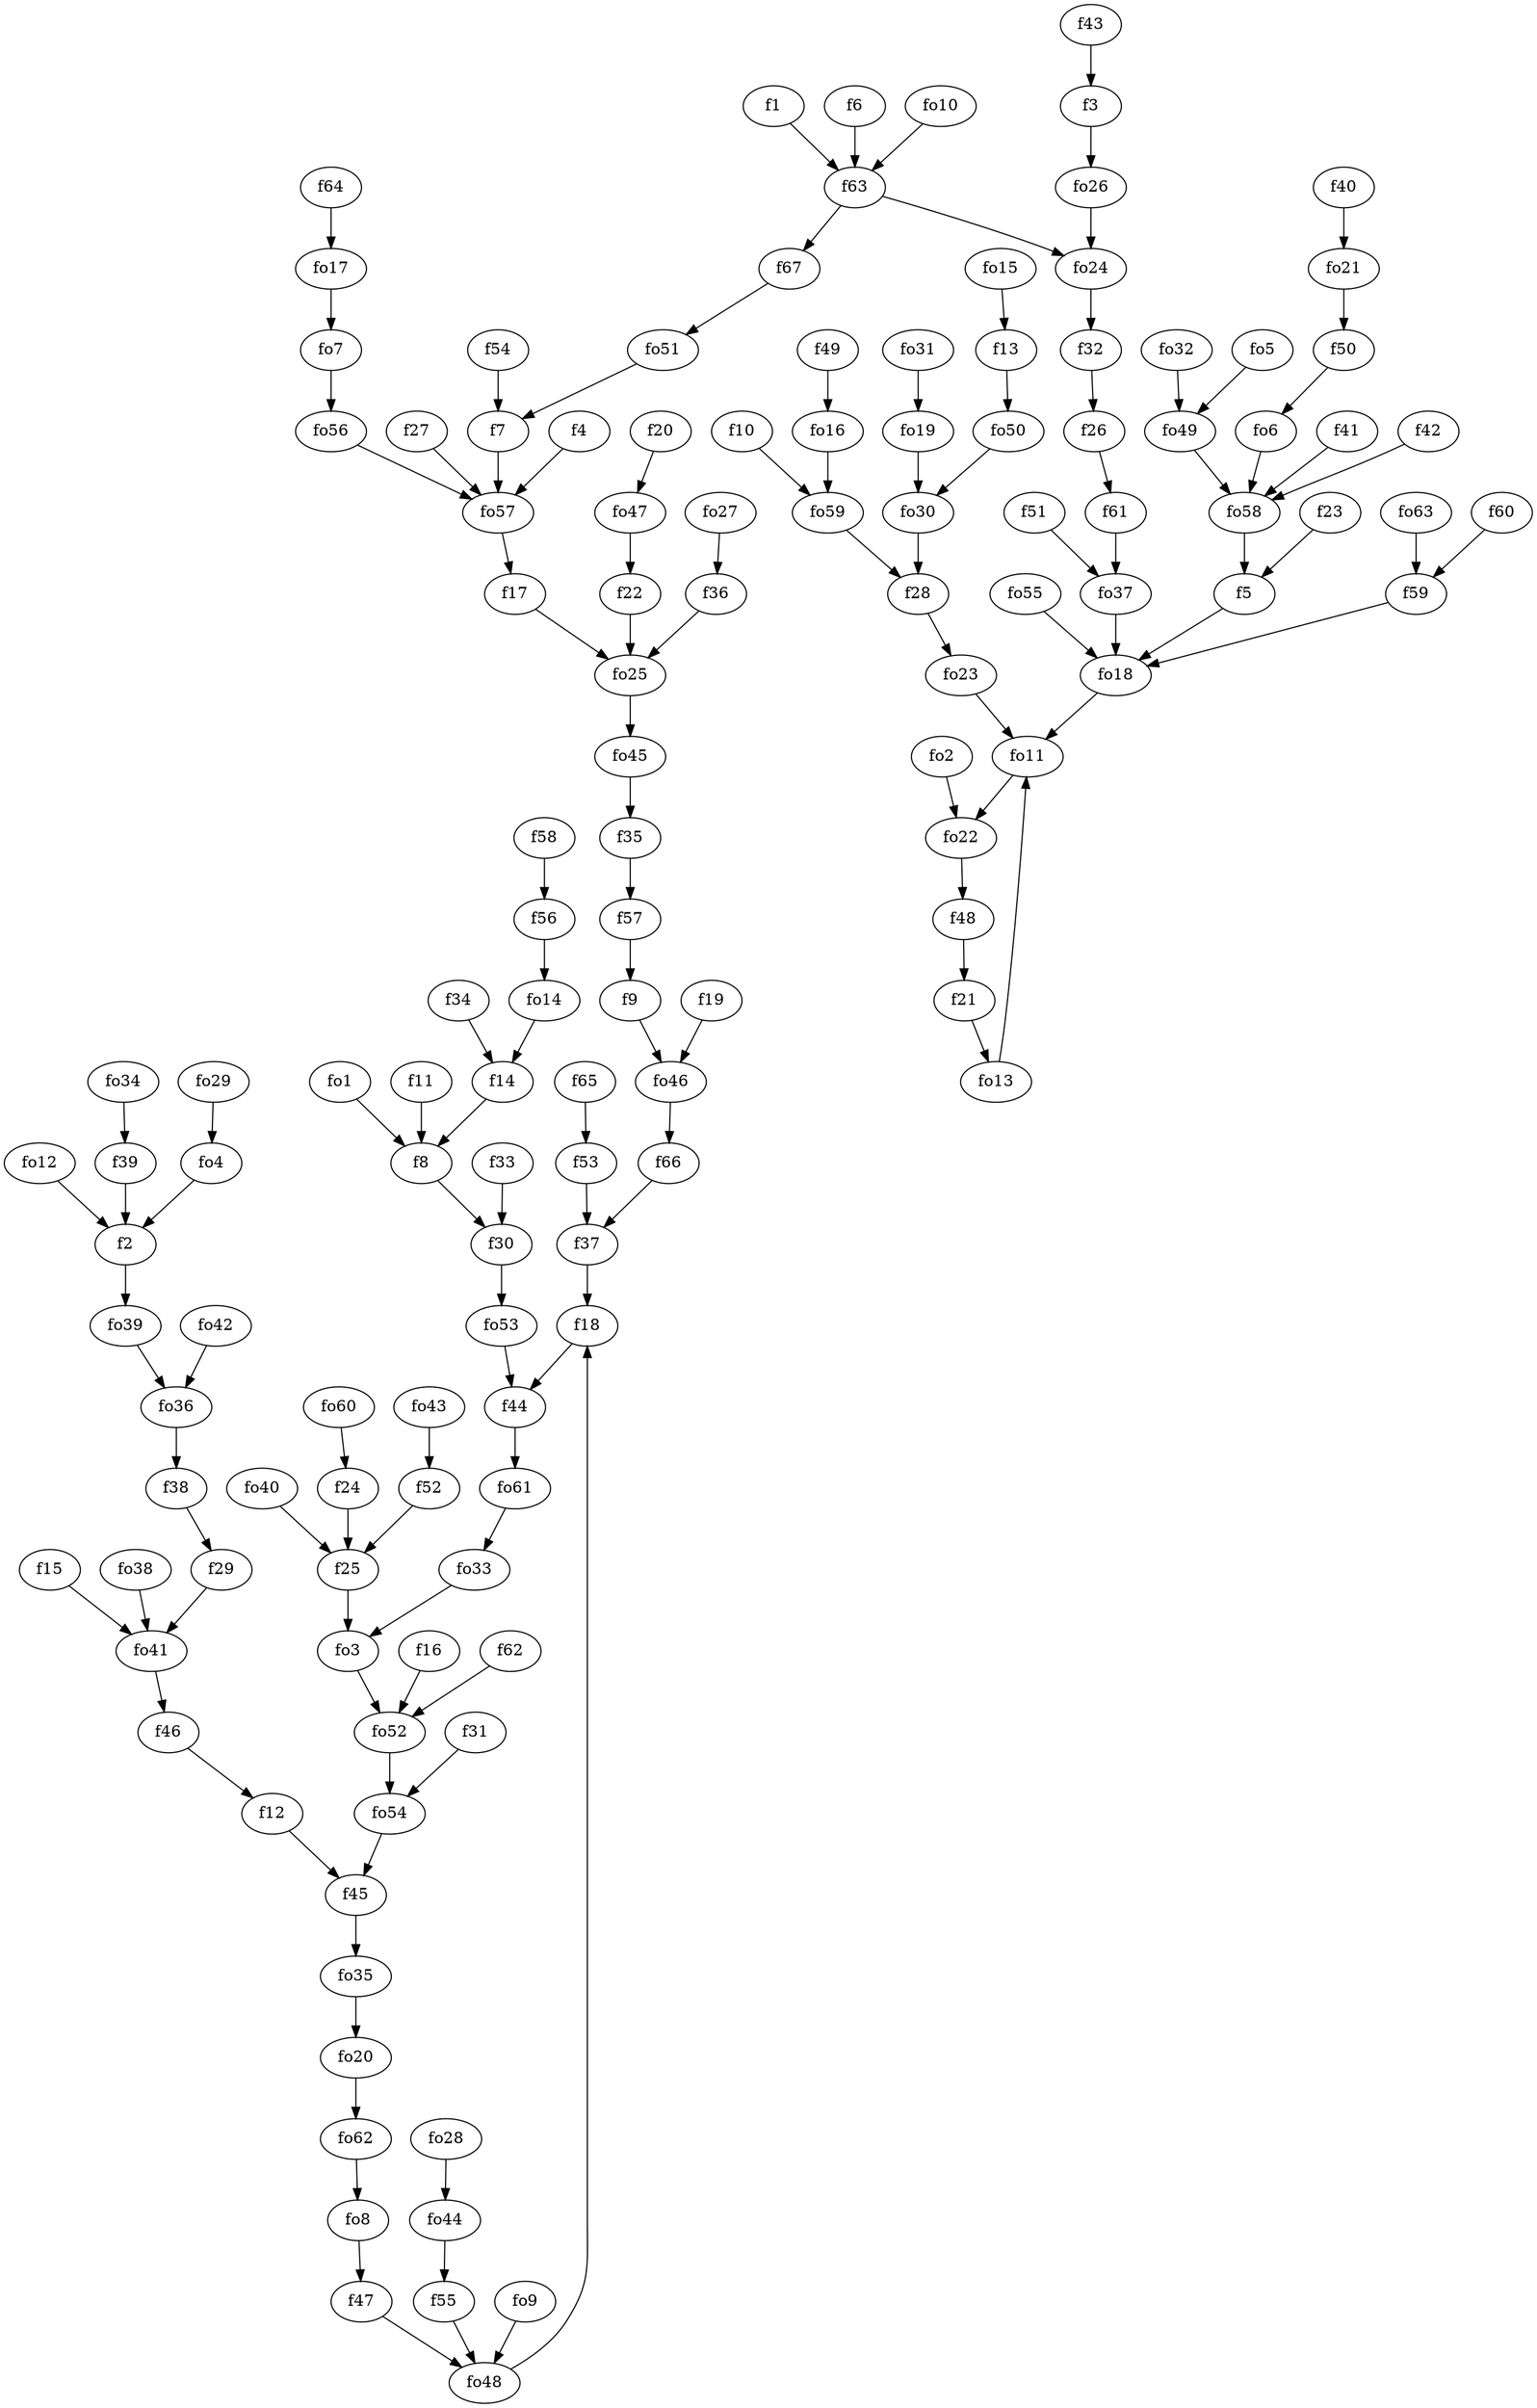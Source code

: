 strict digraph  {
f1;
f2;
f3;
f4;
f5;
f6;
f7;
f8;
f9;
f10;
f11;
f12;
f13;
f14;
f15;
f16;
f17;
f18;
f19;
f20;
f21;
f22;
f23;
f24;
f25;
f26;
f27;
f28;
f29;
f30;
f31;
f32;
f33;
f34;
f35;
f36;
f37;
f38;
f39;
f40;
f41;
f42;
f43;
f44;
f45;
f46;
f47;
f48;
f49;
f50;
f51;
f52;
f53;
f54;
f55;
f56;
f57;
f58;
f59;
f60;
f61;
f62;
f63;
f64;
f65;
f66;
f67;
fo1;
fo2;
fo3;
fo4;
fo5;
fo6;
fo7;
fo8;
fo9;
fo10;
fo11;
fo12;
fo13;
fo14;
fo15;
fo16;
fo17;
fo18;
fo19;
fo20;
fo21;
fo22;
fo23;
fo24;
fo25;
fo26;
fo27;
fo28;
fo29;
fo30;
fo31;
fo32;
fo33;
fo34;
fo35;
fo36;
fo37;
fo38;
fo39;
fo40;
fo41;
fo42;
fo43;
fo44;
fo45;
fo46;
fo47;
fo48;
fo49;
fo50;
fo51;
fo52;
fo53;
fo54;
fo55;
fo56;
fo57;
fo58;
fo59;
fo60;
fo61;
fo62;
fo63;
f1 -> f63  [weight=2];
f2 -> fo39  [weight=2];
f3 -> fo26  [weight=2];
f4 -> fo57  [weight=2];
f5 -> fo18  [weight=2];
f6 -> f63  [weight=2];
f7 -> fo57  [weight=2];
f8 -> f30  [weight=2];
f9 -> fo46  [weight=2];
f10 -> fo59  [weight=2];
f11 -> f8  [weight=2];
f12 -> f45  [weight=2];
f13 -> fo50  [weight=2];
f14 -> f8  [weight=2];
f15 -> fo41  [weight=2];
f16 -> fo52  [weight=2];
f17 -> fo25  [weight=2];
f18 -> f44  [weight=2];
f19 -> fo46  [weight=2];
f20 -> fo47  [weight=2];
f21 -> fo13  [weight=2];
f22 -> fo25  [weight=2];
f23 -> f5  [weight=2];
f24 -> f25  [weight=2];
f25 -> fo3  [weight=2];
f26 -> f61  [weight=2];
f27 -> fo57  [weight=2];
f28 -> fo23  [weight=2];
f29 -> fo41  [weight=2];
f30 -> fo53  [weight=2];
f31 -> fo54  [weight=2];
f32 -> f26  [weight=2];
f33 -> f30  [weight=2];
f34 -> f14  [weight=2];
f35 -> f57  [weight=2];
f36 -> fo25  [weight=2];
f37 -> f18  [weight=2];
f38 -> f29  [weight=2];
f39 -> f2  [weight=2];
f40 -> fo21  [weight=2];
f41 -> fo58  [weight=2];
f42 -> fo58  [weight=2];
f43 -> f3  [weight=2];
f44 -> fo61  [weight=2];
f45 -> fo35  [weight=2];
f46 -> f12  [weight=2];
f47 -> fo48  [weight=2];
f48 -> f21  [weight=2];
f49 -> fo16  [weight=2];
f50 -> fo6  [weight=2];
f51 -> fo37  [weight=2];
f52 -> f25  [weight=2];
f53 -> f37  [weight=2];
f54 -> f7  [weight=2];
f55 -> fo48  [weight=2];
f56 -> fo14  [weight=2];
f57 -> f9  [weight=2];
f58 -> f56  [weight=2];
f59 -> fo18  [weight=2];
f60 -> f59  [weight=2];
f61 -> fo37  [weight=2];
f62 -> fo52  [weight=2];
f63 -> f67  [weight=2];
f63 -> fo24  [weight=2];
f64 -> fo17  [weight=2];
f65 -> f53  [weight=2];
f66 -> f37  [weight=2];
f67 -> fo51  [weight=2];
fo1 -> f8  [weight=2];
fo2 -> fo22  [weight=2];
fo3 -> fo52  [weight=2];
fo4 -> f2  [weight=2];
fo5 -> fo49  [weight=2];
fo6 -> fo58  [weight=2];
fo7 -> fo56  [weight=2];
fo8 -> f47  [weight=2];
fo9 -> fo48  [weight=2];
fo10 -> f63  [weight=2];
fo11 -> fo22  [weight=2];
fo12 -> f2  [weight=2];
fo13 -> fo11  [weight=2];
fo14 -> f14  [weight=2];
fo15 -> f13  [weight=2];
fo16 -> fo59  [weight=2];
fo17 -> fo7  [weight=2];
fo18 -> fo11  [weight=2];
fo19 -> fo30  [weight=2];
fo20 -> fo62  [weight=2];
fo21 -> f50  [weight=2];
fo22 -> f48  [weight=2];
fo23 -> fo11  [weight=2];
fo24 -> f32  [weight=2];
fo25 -> fo45  [weight=2];
fo26 -> fo24  [weight=2];
fo27 -> f36  [weight=2];
fo28 -> fo44  [weight=2];
fo29 -> fo4  [weight=2];
fo30 -> f28  [weight=2];
fo31 -> fo19  [weight=2];
fo32 -> fo49  [weight=2];
fo33 -> fo3  [weight=2];
fo34 -> f39  [weight=2];
fo35 -> fo20  [weight=2];
fo36 -> f38  [weight=2];
fo37 -> fo18  [weight=2];
fo38 -> fo41  [weight=2];
fo39 -> fo36  [weight=2];
fo40 -> f25  [weight=2];
fo41 -> f46  [weight=2];
fo42 -> fo36  [weight=2];
fo43 -> f52  [weight=2];
fo44 -> f55  [weight=2];
fo45 -> f35  [weight=2];
fo46 -> f66  [weight=2];
fo47 -> f22  [weight=2];
fo48 -> f18  [weight=2];
fo49 -> fo58  [weight=2];
fo50 -> fo30  [weight=2];
fo51 -> f7  [weight=2];
fo52 -> fo54  [weight=2];
fo53 -> f44  [weight=2];
fo54 -> f45  [weight=2];
fo55 -> fo18  [weight=2];
fo56 -> fo57  [weight=2];
fo57 -> f17  [weight=2];
fo58 -> f5  [weight=2];
fo59 -> f28  [weight=2];
fo60 -> f24  [weight=2];
fo61 -> fo33  [weight=2];
fo62 -> fo8  [weight=2];
fo63 -> f59  [weight=2];
}
